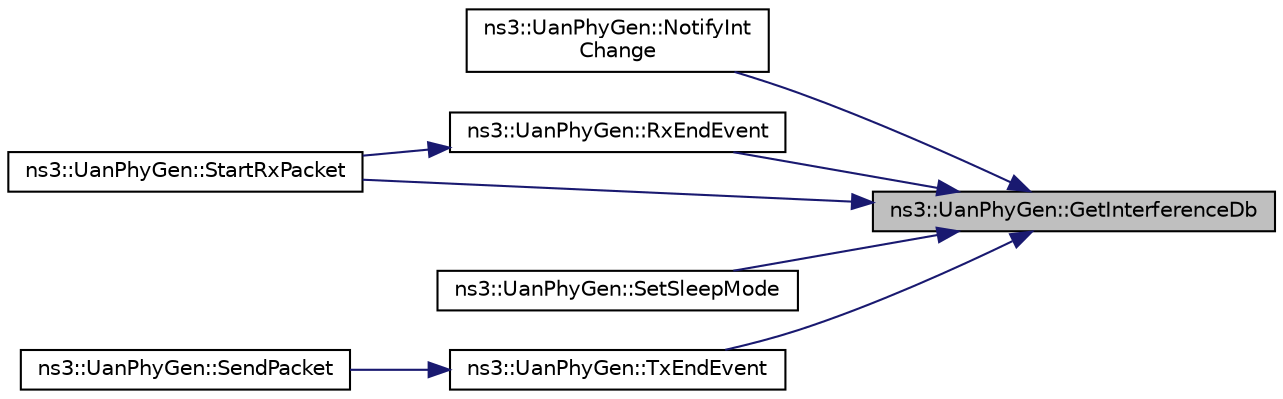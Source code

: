 digraph "ns3::UanPhyGen::GetInterferenceDb"
{
 // LATEX_PDF_SIZE
  edge [fontname="Helvetica",fontsize="10",labelfontname="Helvetica",labelfontsize="10"];
  node [fontname="Helvetica",fontsize="10",shape=record];
  rankdir="RL";
  Node1 [label="ns3::UanPhyGen::GetInterferenceDb",height=0.2,width=0.4,color="black", fillcolor="grey75", style="filled", fontcolor="black",tooltip="Calculate interference power from overlapping packet arrivals, in dB."];
  Node1 -> Node2 [dir="back",color="midnightblue",fontsize="10",style="solid",fontname="Helvetica"];
  Node2 [label="ns3::UanPhyGen::NotifyInt\lChange",height=0.2,width=0.4,color="black", fillcolor="white", style="filled",URL="$classns3_1_1_uan_phy_gen.html#afe67b08443408f30a5535fb7765def3b",tooltip="Called when there has been a change in the amount of interference this node is experiencing from othe..."];
  Node1 -> Node3 [dir="back",color="midnightblue",fontsize="10",style="solid",fontname="Helvetica"];
  Node3 [label="ns3::UanPhyGen::RxEndEvent",height=0.2,width=0.4,color="black", fillcolor="white", style="filled",URL="$classns3_1_1_uan_phy_gen.html#ad25812a8416a7441e4f909d52e13745e",tooltip="Event to process end of packet reception."];
  Node3 -> Node4 [dir="back",color="midnightblue",fontsize="10",style="solid",fontname="Helvetica"];
  Node4 [label="ns3::UanPhyGen::StartRxPacket",height=0.2,width=0.4,color="black", fillcolor="white", style="filled",URL="$classns3_1_1_uan_phy_gen.html#a33d2cfb97710cff791b87ec7d864107b",tooltip="Packet arriving from channel: i.e."];
  Node1 -> Node5 [dir="back",color="midnightblue",fontsize="10",style="solid",fontname="Helvetica"];
  Node5 [label="ns3::UanPhyGen::SetSleepMode",height=0.2,width=0.4,color="black", fillcolor="white", style="filled",URL="$classns3_1_1_uan_phy_gen.html#a369ebf7fc27b40975ddf6a03f4e9c3e8",tooltip="Set the Phy SLEEP mode."];
  Node1 -> Node4 [dir="back",color="midnightblue",fontsize="10",style="solid",fontname="Helvetica"];
  Node1 -> Node6 [dir="back",color="midnightblue",fontsize="10",style="solid",fontname="Helvetica"];
  Node6 [label="ns3::UanPhyGen::TxEndEvent",height=0.2,width=0.4,color="black", fillcolor="white", style="filled",URL="$classns3_1_1_uan_phy_gen.html#abcecb83f345e810a8ee8b2a604097037",tooltip="Event to process end of packet transmission."];
  Node6 -> Node7 [dir="back",color="midnightblue",fontsize="10",style="solid",fontname="Helvetica"];
  Node7 [label="ns3::UanPhyGen::SendPacket",height=0.2,width=0.4,color="black", fillcolor="white", style="filled",URL="$classns3_1_1_uan_phy_gen.html#a7a777fecd8c286f179e05f9708d65213",tooltip="Send a packet using a specific transmission mode."];
}
